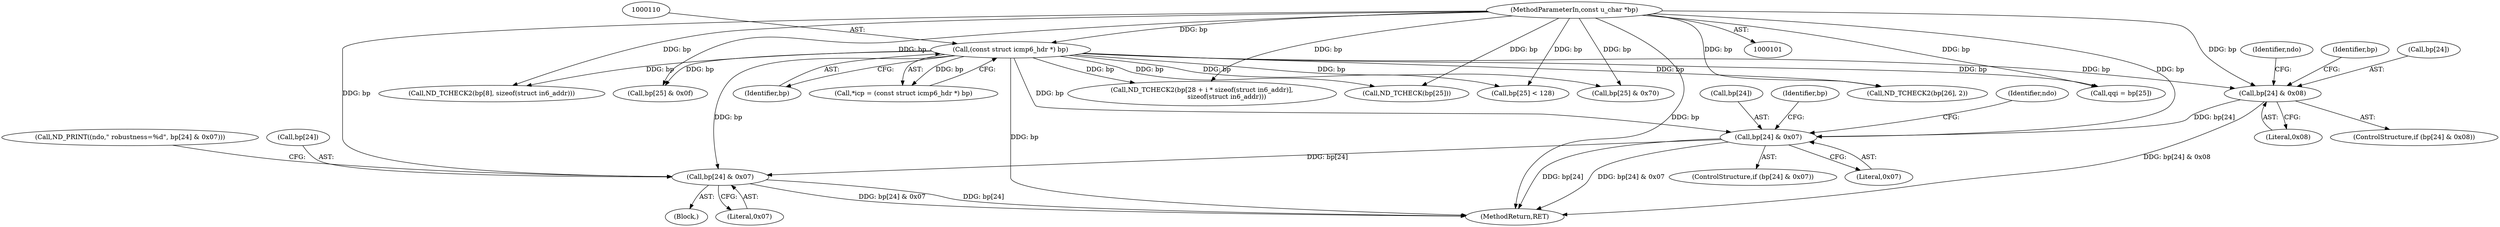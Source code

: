 digraph "0_tcpdump_d7505276842e85bfd067fa21cdb32b8a2dc3c5e4_3@pointer" {
"1000229" [label="(Call,bp[24] & 0x07)"];
"1000218" [label="(Call,bp[24] & 0x07)"];
"1000207" [label="(Call,bp[24] & 0x08)"];
"1000109" [label="(Call,(const struct icmp6_hdr *) bp)"];
"1000103" [label="(MethodParameterIn,const u_char *bp)"];
"1000222" [label="(Literal,0x07)"];
"1000180" [label="(Call,ND_TCHECK2(bp[8], sizeof(struct in6_addr)))"];
"1000226" [label="(Identifier,ndo)"];
"1000227" [label="(Block,)"];
"1000229" [label="(Call,bp[24] & 0x07)"];
"1000235" [label="(Call,bp[25] < 128)"];
"1000241" [label="(Call,qqi = bp[25])"];
"1000103" [label="(MethodParameterIn,const u_char *bp)"];
"1000224" [label="(Call,ND_PRINT((ndo,\" robustness=%d\", bp[24] & 0x07)))"];
"1000215" [label="(Identifier,ndo)"];
"1000233" [label="(Literal,0x07)"];
"1000111" [label="(Identifier,bp)"];
"1000219" [label="(Call,bp[24])"];
"1000237" [label="(Identifier,bp)"];
"1000217" [label="(ControlStructure,if (bp[24] & 0x07))"];
"1000207" [label="(Call,bp[24] & 0x08)"];
"1000325" [label="(Call,ND_TCHECK2(bp[28 + i * sizeof(struct in6_addr)],\n                        sizeof(struct in6_addr)))"];
"1000220" [label="(Identifier,bp)"];
"1000202" [label="(Call,ND_TCHECK(bp[25]))"];
"1000218" [label="(Call,bp[24] & 0x07)"];
"1000260" [label="(Call,bp[25] & 0x70)"];
"1000273" [label="(Call,ND_TCHECK2(bp[26], 2))"];
"1000376" [label="(MethodReturn,RET)"];
"1000208" [label="(Call,bp[24])"];
"1000252" [label="(Call,bp[25] & 0x0f)"];
"1000206" [label="(ControlStructure,if (bp[24] & 0x08))"];
"1000230" [label="(Call,bp[24])"];
"1000109" [label="(Call,(const struct icmp6_hdr *) bp)"];
"1000107" [label="(Call,*icp = (const struct icmp6_hdr *) bp)"];
"1000211" [label="(Literal,0x08)"];
"1000229" -> "1000227"  [label="AST: "];
"1000229" -> "1000233"  [label="CFG: "];
"1000230" -> "1000229"  [label="AST: "];
"1000233" -> "1000229"  [label="AST: "];
"1000224" -> "1000229"  [label="CFG: "];
"1000229" -> "1000376"  [label="DDG: bp[24] & 0x07"];
"1000229" -> "1000376"  [label="DDG: bp[24]"];
"1000218" -> "1000229"  [label="DDG: bp[24]"];
"1000109" -> "1000229"  [label="DDG: bp"];
"1000103" -> "1000229"  [label="DDG: bp"];
"1000218" -> "1000217"  [label="AST: "];
"1000218" -> "1000222"  [label="CFG: "];
"1000219" -> "1000218"  [label="AST: "];
"1000222" -> "1000218"  [label="AST: "];
"1000226" -> "1000218"  [label="CFG: "];
"1000237" -> "1000218"  [label="CFG: "];
"1000218" -> "1000376"  [label="DDG: bp[24]"];
"1000218" -> "1000376"  [label="DDG: bp[24] & 0x07"];
"1000207" -> "1000218"  [label="DDG: bp[24]"];
"1000109" -> "1000218"  [label="DDG: bp"];
"1000103" -> "1000218"  [label="DDG: bp"];
"1000207" -> "1000206"  [label="AST: "];
"1000207" -> "1000211"  [label="CFG: "];
"1000208" -> "1000207"  [label="AST: "];
"1000211" -> "1000207"  [label="AST: "];
"1000215" -> "1000207"  [label="CFG: "];
"1000220" -> "1000207"  [label="CFG: "];
"1000207" -> "1000376"  [label="DDG: bp[24] & 0x08"];
"1000109" -> "1000207"  [label="DDG: bp"];
"1000103" -> "1000207"  [label="DDG: bp"];
"1000109" -> "1000107"  [label="AST: "];
"1000109" -> "1000111"  [label="CFG: "];
"1000110" -> "1000109"  [label="AST: "];
"1000111" -> "1000109"  [label="AST: "];
"1000107" -> "1000109"  [label="CFG: "];
"1000109" -> "1000376"  [label="DDG: bp"];
"1000109" -> "1000107"  [label="DDG: bp"];
"1000103" -> "1000109"  [label="DDG: bp"];
"1000109" -> "1000180"  [label="DDG: bp"];
"1000109" -> "1000202"  [label="DDG: bp"];
"1000109" -> "1000235"  [label="DDG: bp"];
"1000109" -> "1000241"  [label="DDG: bp"];
"1000109" -> "1000252"  [label="DDG: bp"];
"1000109" -> "1000260"  [label="DDG: bp"];
"1000109" -> "1000273"  [label="DDG: bp"];
"1000109" -> "1000325"  [label="DDG: bp"];
"1000103" -> "1000101"  [label="AST: "];
"1000103" -> "1000376"  [label="DDG: bp"];
"1000103" -> "1000180"  [label="DDG: bp"];
"1000103" -> "1000202"  [label="DDG: bp"];
"1000103" -> "1000235"  [label="DDG: bp"];
"1000103" -> "1000241"  [label="DDG: bp"];
"1000103" -> "1000252"  [label="DDG: bp"];
"1000103" -> "1000260"  [label="DDG: bp"];
"1000103" -> "1000273"  [label="DDG: bp"];
"1000103" -> "1000325"  [label="DDG: bp"];
}
